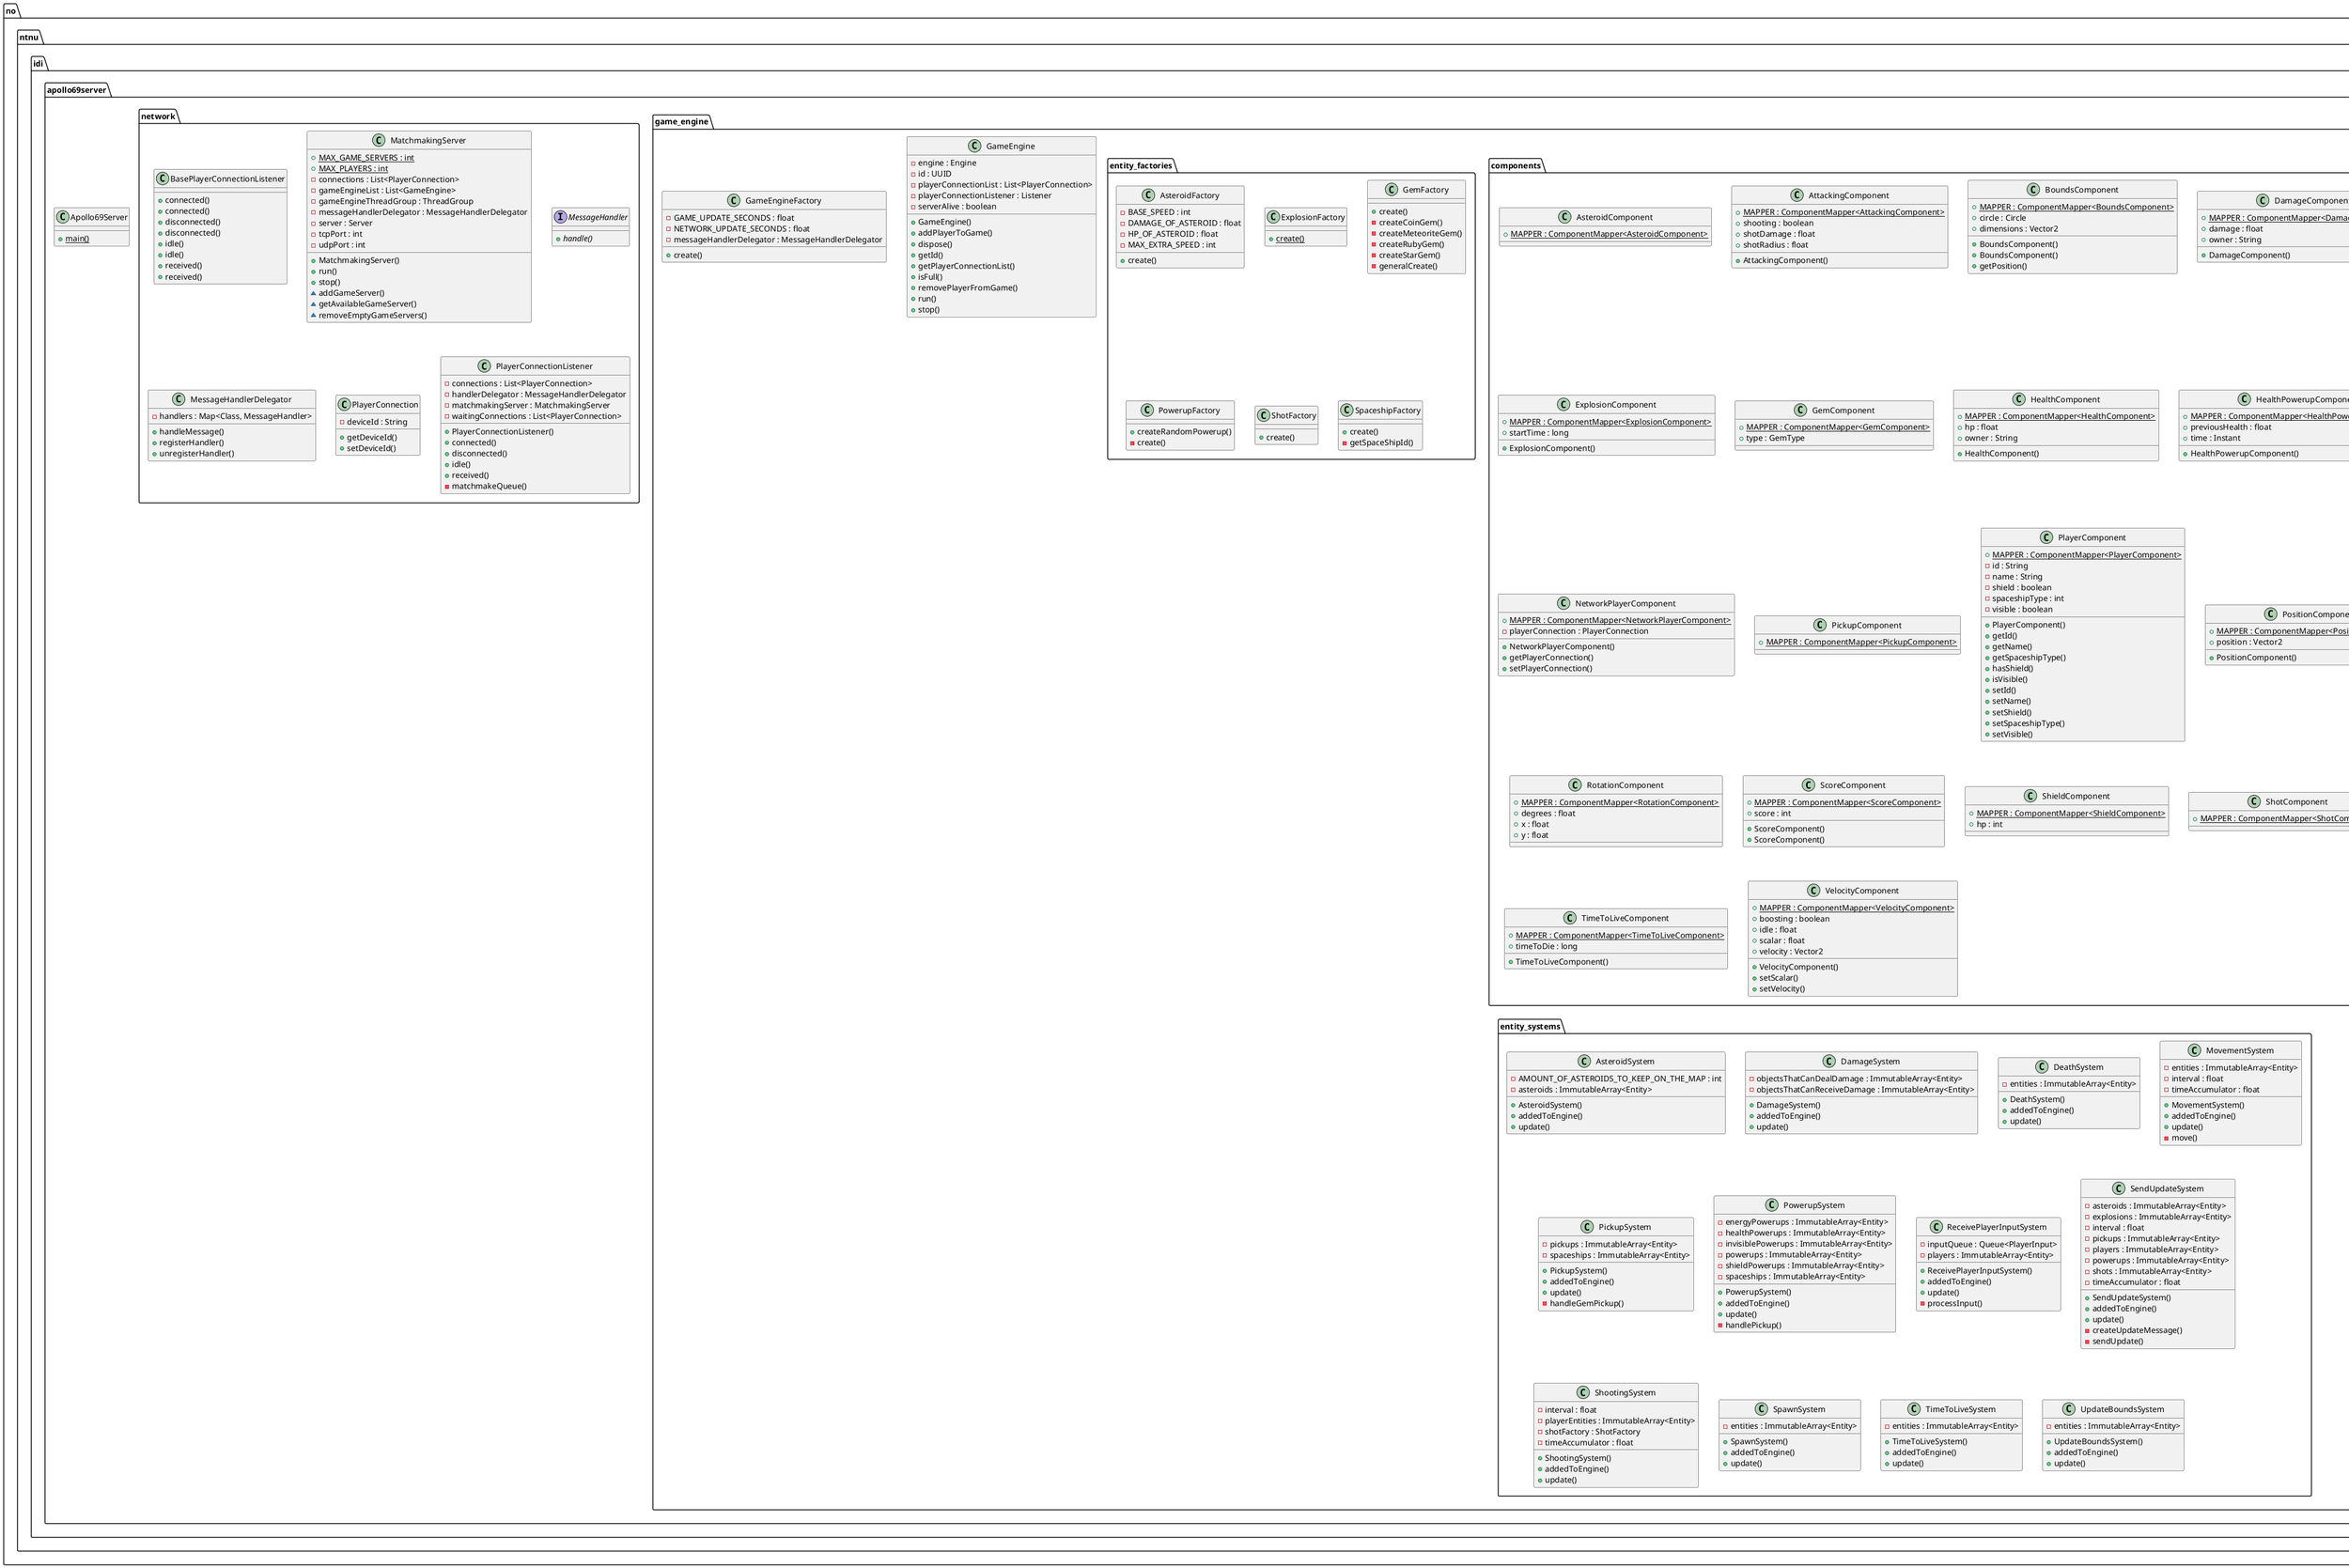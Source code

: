 @startuml

    namespace no.ntnu.idi.apollo69server {
        class Apollo69Server {
            {static} + main()
        }

        namespace game_engine {
            class GameEngine {
                - engine : Engine
                - id : UUID
                - playerConnectionList : List<PlayerConnection>
                - playerConnectionListener : Listener
                - serverAlive : boolean
                + GameEngine()
                + addPlayerToGame()
                + dispose()
                + getId()
                + getPlayerConnectionList()
                + isFull()
                + removePlayerFromGame()
                + run()
                + stop()
            }
            class GameEngineFactory {
                - GAME_UPDATE_SECONDS : float
                - NETWORK_UPDATE_SECONDS : float
                - messageHandlerDelegator : MessageHandlerDelegator
                + create()
            }

            namespace components {
                class AsteroidComponent {
                    {static} + MAPPER : ComponentMapper<AsteroidComponent>
                }
                class AttackingComponent {
                    {static} + MAPPER : ComponentMapper<AttackingComponent>
                    + shooting : boolean
                    + shotDamage : float
                    + shotRadius : float
                    + AttackingComponent()
                }
                class BoundsComponent {
                    {static} + MAPPER : ComponentMapper<BoundsComponent>
                    + circle : Circle
                    + dimensions : Vector2
                    + BoundsComponent()
                    + BoundsComponent()
                    + getPosition()
                }
                class DamageComponent {
                    {static} + MAPPER : ComponentMapper<DamageComponent>
                    + damage : float
                    + owner : String
                    + DamageComponent()
                }
                class EnergyComponent {
                    {static} + MAPPER : ComponentMapper<EnergyComponent>
                    + energy : int
                }
                class ExplosionComponent {
                    {static} + MAPPER : ComponentMapper<ExplosionComponent>
                    + startTime : long
                    + ExplosionComponent()
                }
                class GemComponent {
                    {static} + MAPPER : ComponentMapper<GemComponent>
                    + type : GemType
                }
                class HealthComponent {
                    {static} + MAPPER : ComponentMapper<HealthComponent>
                    + hp : float
                    + owner : String
                    + HealthComponent()
                }
                class HealthPowerupComponent {
                    {static} + MAPPER : ComponentMapper<HealthPowerupComponent>
                    + previousHealth : float
                    + time : Instant
                    + HealthPowerupComponent()
                }
                class InvisibleComponent {
                    {static} + MAPPER : ComponentMapper<InvisibleComponent>
                    + time : Instant
                }
                class NetworkPlayerComponent {
                    {static} + MAPPER : ComponentMapper<NetworkPlayerComponent>
                    - playerConnection : PlayerConnection
                    + NetworkPlayerComponent()
                    + getPlayerConnection()
                    + setPlayerConnection()
                }
                class PickupComponent {
                    {static} + MAPPER : ComponentMapper<PickupComponent>
                }
                class PlayerComponent {
                    {static} + MAPPER : ComponentMapper<PlayerComponent>
                    - id : String
                    - name : String
                    - shield : boolean
                    - spaceshipType : int
                    - visible : boolean
                    + PlayerComponent()
                    + getId()
                    + getName()
                    + getSpaceshipType()
                    + hasShield()
                    + isVisible()
                    + setId()
                    + setName()
                    + setShield()
                    + setSpaceshipType()
                    + setVisible()
                }
                class PositionComponent {
                    {static} + MAPPER : ComponentMapper<PositionComponent>
                    + position : Vector2
                    + PositionComponent()
                }
                class PowerupComponent {
                    {static} + MAPPER : ComponentMapper<PowerupComponent>
                    + type : PowerupType
                    + PowerupComponent()
                }
                class RotationComponent {
                    {static} + MAPPER : ComponentMapper<RotationComponent>
                    + degrees : float
                    + x : float
                    + y : float
                }
                class ScoreComponent {
                    {static} + MAPPER : ComponentMapper<ScoreComponent>
                    + score : int
                    + ScoreComponent()
                    + ScoreComponent()
                }
                class ShieldComponent {
                    {static} + MAPPER : ComponentMapper<ShieldComponent>
                    + hp : int
                }
                class ShotComponent {
                    {static} + MAPPER : ComponentMapper<ShotComponent>
                }
                class SpaceshipComponent {
                    {static} + MAPPER : ComponentMapper<SpaceshipComponent>
                    + type : int
                }
                class TimeToLiveComponent {
                    {static} + MAPPER : ComponentMapper<TimeToLiveComponent>
                    + timeToDie : long
                    + TimeToLiveComponent()
                }
                class VelocityComponent {
                    {static} + MAPPER : ComponentMapper<VelocityComponent>
                    + boosting : boolean
                    + idle : float
                    + scalar : float
                    + velocity : Vector2
                    + VelocityComponent()
                    + setScalar()
                    + setVelocity()
                }
            }

            namespace entity_factories {
                class AsteroidFactory {
                    - BASE_SPEED : int
                    - DAMAGE_OF_ASTEROID : float
                    - HP_OF_ASTEROID : float
                    - MAX_EXTRA_SPEED : int
                    + create()
                }
                class ExplosionFactory {
                    {static} + create()
                }
                class GemFactory {
                    + create()
                    - createCoinGem()
                    - createMeteoriteGem()
                    - createRubyGem()
                    - createStarGem()
                    - generalCreate()
                }
                class PowerupFactory {
                    + createRandomPowerup()
                    - create()
                }
                class ShotFactory {
                    + create()
                }
                class SpaceshipFactory {
                    + create()
                    - getSpaceShipId()
                }
            }

            namespace entity_systems {
                class AsteroidSystem {
                    - AMOUNT_OF_ASTEROIDS_TO_KEEP_ON_THE_MAP : int
                    - asteroids : ImmutableArray<Entity>
                    + AsteroidSystem()
                    + addedToEngine()
                    + update()
                }
                class DamageSystem {
                    - objectsThatCanDealDamage : ImmutableArray<Entity>
                    - objectsThatCanReceiveDamage : ImmutableArray<Entity>
                    + DamageSystem()
                    + addedToEngine()
                    + update()
                }
                class DeathSystem {
                    - entities : ImmutableArray<Entity>
                    + DeathSystem()
                    + addedToEngine()
                    + update()
                }
                class MovementSystem {
                    - entities : ImmutableArray<Entity>
                    - interval : float
                    - timeAccumulator : float
                    + MovementSystem()
                    + addedToEngine()
                    + update()
                    - move()
                }
                class PickupSystem {
                    - pickups : ImmutableArray<Entity>
                    - spaceships : ImmutableArray<Entity>
                    + PickupSystem()
                    + addedToEngine()
                    + update()
                    - handleGemPickup()
                }
                class PowerupSystem {
                    - energyPowerups : ImmutableArray<Entity>
                    - healthPowerups : ImmutableArray<Entity>
                    - invisiblePowerups : ImmutableArray<Entity>
                    - powerups : ImmutableArray<Entity>
                    - shieldPowerups : ImmutableArray<Entity>
                    - spaceships : ImmutableArray<Entity>
                    + PowerupSystem()
                    + addedToEngine()
                    + update()
                    - handlePickup()
                }
                class ReceivePlayerInputSystem {
                    - inputQueue : Queue<PlayerInput>
                    - players : ImmutableArray<Entity>
                    + ReceivePlayerInputSystem()
                    + addedToEngine()
                    + update()
                    - processInput()
                }
                class SendUpdateSystem {
                    - asteroids : ImmutableArray<Entity>
                    - explosions : ImmutableArray<Entity>
                    - interval : float
                    - pickups : ImmutableArray<Entity>
                    - players : ImmutableArray<Entity>
                    - powerups : ImmutableArray<Entity>
                    - shots : ImmutableArray<Entity>
                    - timeAccumulator : float
                    + SendUpdateSystem()
                    + addedToEngine()
                    + update()
                    - createUpdateMessage()
                    - sendUpdate()
                }
                class ShootingSystem {
                    - interval : float
                    - playerEntities : ImmutableArray<Entity>
                    - shotFactory : ShotFactory
                    - timeAccumulator : float
                    + ShootingSystem()
                    + addedToEngine()
                    + update()
                }
                class SpawnSystem {
                    - entities : ImmutableArray<Entity>
                    + SpawnSystem()
                    + addedToEngine()
                    + update()
                }
                class TimeToLiveSystem {
                    - entities : ImmutableArray<Entity>
                    + TimeToLiveSystem()
                    + addedToEngine()
                    + update()
                }
                class UpdateBoundsSystem {
                    - entities : ImmutableArray<Entity>
                    + UpdateBoundsSystem()
                    + addedToEngine()
                    + update()
                }
            }

        }

        namespace network {
            class BasePlayerConnectionListener {
                + connected()
                + connected()
                + disconnected()
                + disconnected()
                + idle()
                + idle()
                + received()
                + received()
            }
            class MatchmakingServer {
                {static} + MAX_GAME_SERVERS : int
                {static} + MAX_PLAYERS : int
                - connections : List<PlayerConnection>
                - gameEngineList : List<GameEngine>
                - gameEngineThreadGroup : ThreadGroup
                - messageHandlerDelegator : MessageHandlerDelegator
                - server : Server
                - tcpPort : int
                - udpPort : int
                + MatchmakingServer()
                + run()
                + stop()
                ~ addGameServer()
                ~ getAvailableGameServer()
                ~ removeEmptyGameServers()
            }
            interface MessageHandler {
                {abstract} + handle()
            }
            class MessageHandlerDelegator {
                - handlers : Map<Class, MessageHandler>
                + handleMessage()
                + registerHandler()
                + unregisterHandler()
            }
            class PlayerConnection {
                - deviceId : String
                + getDeviceId()
                + setDeviceId()
            }
            class PlayerConnectionListener {
                - connections : List<PlayerConnection>
                - handlerDelegator : MessageHandlerDelegator
                - matchmakingServer : MatchmakingServer
                - waitingConnections : List<PlayerConnection>
                + PlayerConnectionListener()
                + connected()
                + disconnected()
                + idle()
                + received()
                - matchmakeQueue()
            }
        }
    }

@enduml
